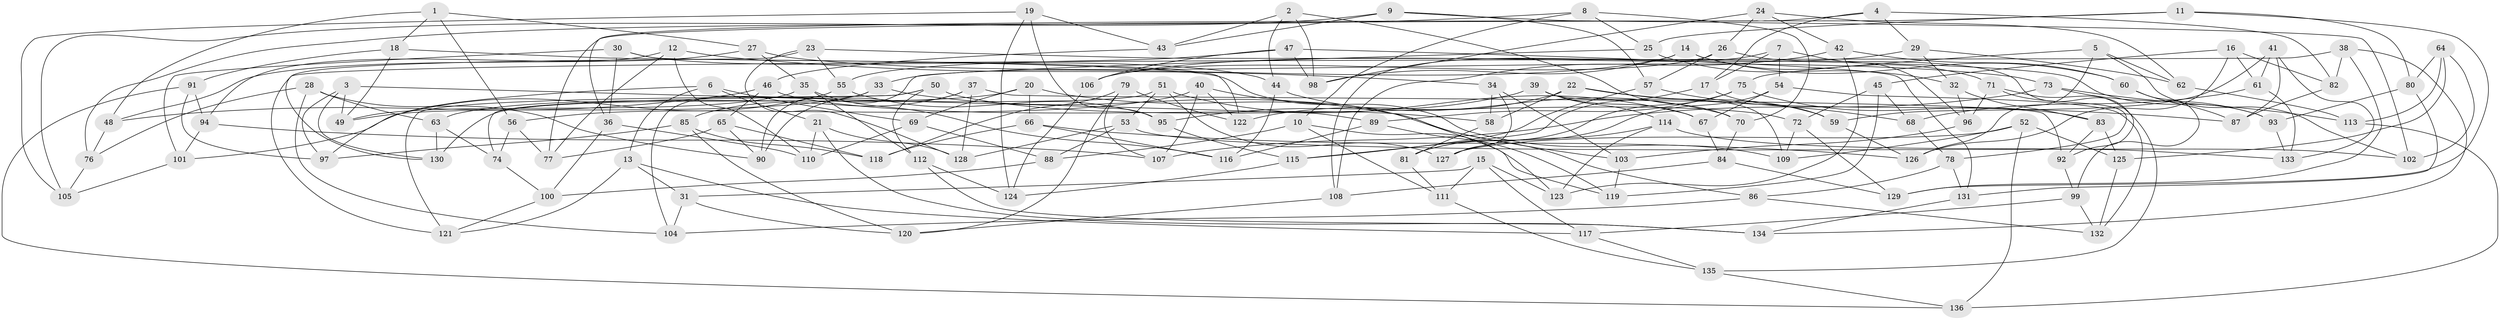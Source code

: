 // Generated by graph-tools (version 1.1) at 2025/27/03/09/25 03:27:00]
// undirected, 136 vertices, 272 edges
graph export_dot {
graph [start="1"]
  node [color=gray90,style=filled];
  1;
  2;
  3;
  4;
  5;
  6;
  7;
  8;
  9;
  10;
  11;
  12;
  13;
  14;
  15;
  16;
  17;
  18;
  19;
  20;
  21;
  22;
  23;
  24;
  25;
  26;
  27;
  28;
  29;
  30;
  31;
  32;
  33;
  34;
  35;
  36;
  37;
  38;
  39;
  40;
  41;
  42;
  43;
  44;
  45;
  46;
  47;
  48;
  49;
  50;
  51;
  52;
  53;
  54;
  55;
  56;
  57;
  58;
  59;
  60;
  61;
  62;
  63;
  64;
  65;
  66;
  67;
  68;
  69;
  70;
  71;
  72;
  73;
  74;
  75;
  76;
  77;
  78;
  79;
  80;
  81;
  82;
  83;
  84;
  85;
  86;
  87;
  88;
  89;
  90;
  91;
  92;
  93;
  94;
  95;
  96;
  97;
  98;
  99;
  100;
  101;
  102;
  103;
  104;
  105;
  106;
  107;
  108;
  109;
  110;
  111;
  112;
  113;
  114;
  115;
  116;
  117;
  118;
  119;
  120;
  121;
  122;
  123;
  124;
  125;
  126;
  127;
  128;
  129;
  130;
  131;
  132;
  133;
  134;
  135;
  136;
  1 -- 27;
  1 -- 18;
  1 -- 48;
  1 -- 56;
  2 -- 70;
  2 -- 43;
  2 -- 98;
  2 -- 44;
  3 -- 89;
  3 -- 97;
  3 -- 49;
  3 -- 130;
  4 -- 36;
  4 -- 29;
  4 -- 17;
  4 -- 82;
  5 -- 126;
  5 -- 62;
  5 -- 75;
  5 -- 102;
  6 -- 21;
  6 -- 97;
  6 -- 13;
  6 -- 69;
  7 -- 54;
  7 -- 17;
  7 -- 108;
  7 -- 96;
  8 -- 70;
  8 -- 10;
  8 -- 25;
  8 -- 76;
  9 -- 102;
  9 -- 57;
  9 -- 105;
  9 -- 43;
  10 -- 88;
  10 -- 111;
  10 -- 119;
  11 -- 25;
  11 -- 129;
  11 -- 77;
  11 -- 80;
  12 -- 110;
  12 -- 94;
  12 -- 77;
  12 -- 34;
  13 -- 121;
  13 -- 117;
  13 -- 31;
  14 -- 71;
  14 -- 33;
  14 -- 60;
  14 -- 98;
  15 -- 31;
  15 -- 117;
  15 -- 123;
  15 -- 111;
  16 -- 61;
  16 -- 126;
  16 -- 45;
  16 -- 82;
  17 -- 59;
  17 -- 115;
  18 -- 91;
  18 -- 49;
  18 -- 109;
  19 -- 105;
  19 -- 43;
  19 -- 95;
  19 -- 124;
  20 -- 86;
  20 -- 63;
  20 -- 66;
  20 -- 69;
  21 -- 128;
  21 -- 110;
  21 -- 134;
  22 -- 59;
  22 -- 87;
  22 -- 122;
  22 -- 58;
  23 -- 55;
  23 -- 93;
  23 -- 128;
  23 -- 130;
  24 -- 62;
  24 -- 26;
  24 -- 98;
  24 -- 42;
  25 -- 32;
  25 -- 90;
  26 -- 106;
  26 -- 92;
  26 -- 57;
  27 -- 48;
  27 -- 35;
  27 -- 73;
  28 -- 63;
  28 -- 76;
  28 -- 104;
  28 -- 90;
  29 -- 106;
  29 -- 62;
  29 -- 32;
  30 -- 36;
  30 -- 101;
  30 -- 44;
  30 -- 122;
  31 -- 104;
  31 -- 120;
  32 -- 83;
  32 -- 96;
  33 -- 104;
  33 -- 49;
  33 -- 103;
  34 -- 58;
  34 -- 127;
  34 -- 103;
  35 -- 112;
  35 -- 49;
  35 -- 116;
  36 -- 100;
  36 -- 110;
  37 -- 92;
  37 -- 85;
  37 -- 128;
  37 -- 90;
  38 -- 82;
  38 -- 134;
  38 -- 129;
  38 -- 121;
  39 -- 109;
  39 -- 67;
  39 -- 114;
  39 -- 95;
  40 -- 123;
  40 -- 122;
  40 -- 107;
  40 -- 56;
  41 -- 87;
  41 -- 61;
  41 -- 59;
  41 -- 133;
  42 -- 60;
  42 -- 108;
  42 -- 123;
  43 -- 46;
  44 -- 116;
  44 -- 70;
  45 -- 68;
  45 -- 72;
  45 -- 119;
  46 -- 58;
  46 -- 48;
  46 -- 65;
  47 -- 106;
  47 -- 131;
  47 -- 98;
  47 -- 55;
  48 -- 76;
  50 -- 121;
  50 -- 74;
  50 -- 112;
  50 -- 72;
  51 -- 130;
  51 -- 53;
  51 -- 127;
  51 -- 67;
  52 -- 127;
  52 -- 136;
  52 -- 109;
  52 -- 125;
  53 -- 88;
  53 -- 102;
  53 -- 128;
  54 -- 81;
  54 -- 67;
  54 -- 132;
  55 -- 101;
  55 -- 95;
  56 -- 74;
  56 -- 77;
  57 -- 68;
  57 -- 115;
  58 -- 81;
  59 -- 126;
  60 -- 99;
  60 -- 87;
  61 -- 133;
  61 -- 68;
  62 -- 113;
  63 -- 130;
  63 -- 74;
  64 -- 80;
  64 -- 102;
  64 -- 125;
  64 -- 113;
  65 -- 118;
  65 -- 90;
  65 -- 77;
  66 -- 116;
  66 -- 118;
  66 -- 126;
  67 -- 84;
  68 -- 78;
  69 -- 88;
  69 -- 110;
  70 -- 84;
  71 -- 78;
  71 -- 135;
  71 -- 96;
  72 -- 109;
  72 -- 129;
  73 -- 113;
  73 -- 93;
  73 -- 107;
  74 -- 100;
  75 -- 83;
  75 -- 81;
  75 -- 89;
  76 -- 105;
  78 -- 86;
  78 -- 131;
  79 -- 122;
  79 -- 118;
  79 -- 120;
  79 -- 107;
  80 -- 131;
  80 -- 93;
  81 -- 111;
  82 -- 87;
  83 -- 125;
  83 -- 92;
  84 -- 129;
  84 -- 108;
  85 -- 118;
  85 -- 120;
  85 -- 97;
  86 -- 104;
  86 -- 132;
  88 -- 100;
  89 -- 119;
  89 -- 116;
  91 -- 97;
  91 -- 94;
  91 -- 136;
  92 -- 99;
  93 -- 133;
  94 -- 101;
  94 -- 107;
  95 -- 115;
  96 -- 103;
  99 -- 117;
  99 -- 132;
  100 -- 121;
  101 -- 105;
  103 -- 119;
  106 -- 124;
  108 -- 120;
  111 -- 135;
  112 -- 134;
  112 -- 124;
  113 -- 136;
  114 -- 127;
  114 -- 123;
  114 -- 133;
  115 -- 124;
  117 -- 135;
  125 -- 132;
  131 -- 134;
  135 -- 136;
}

